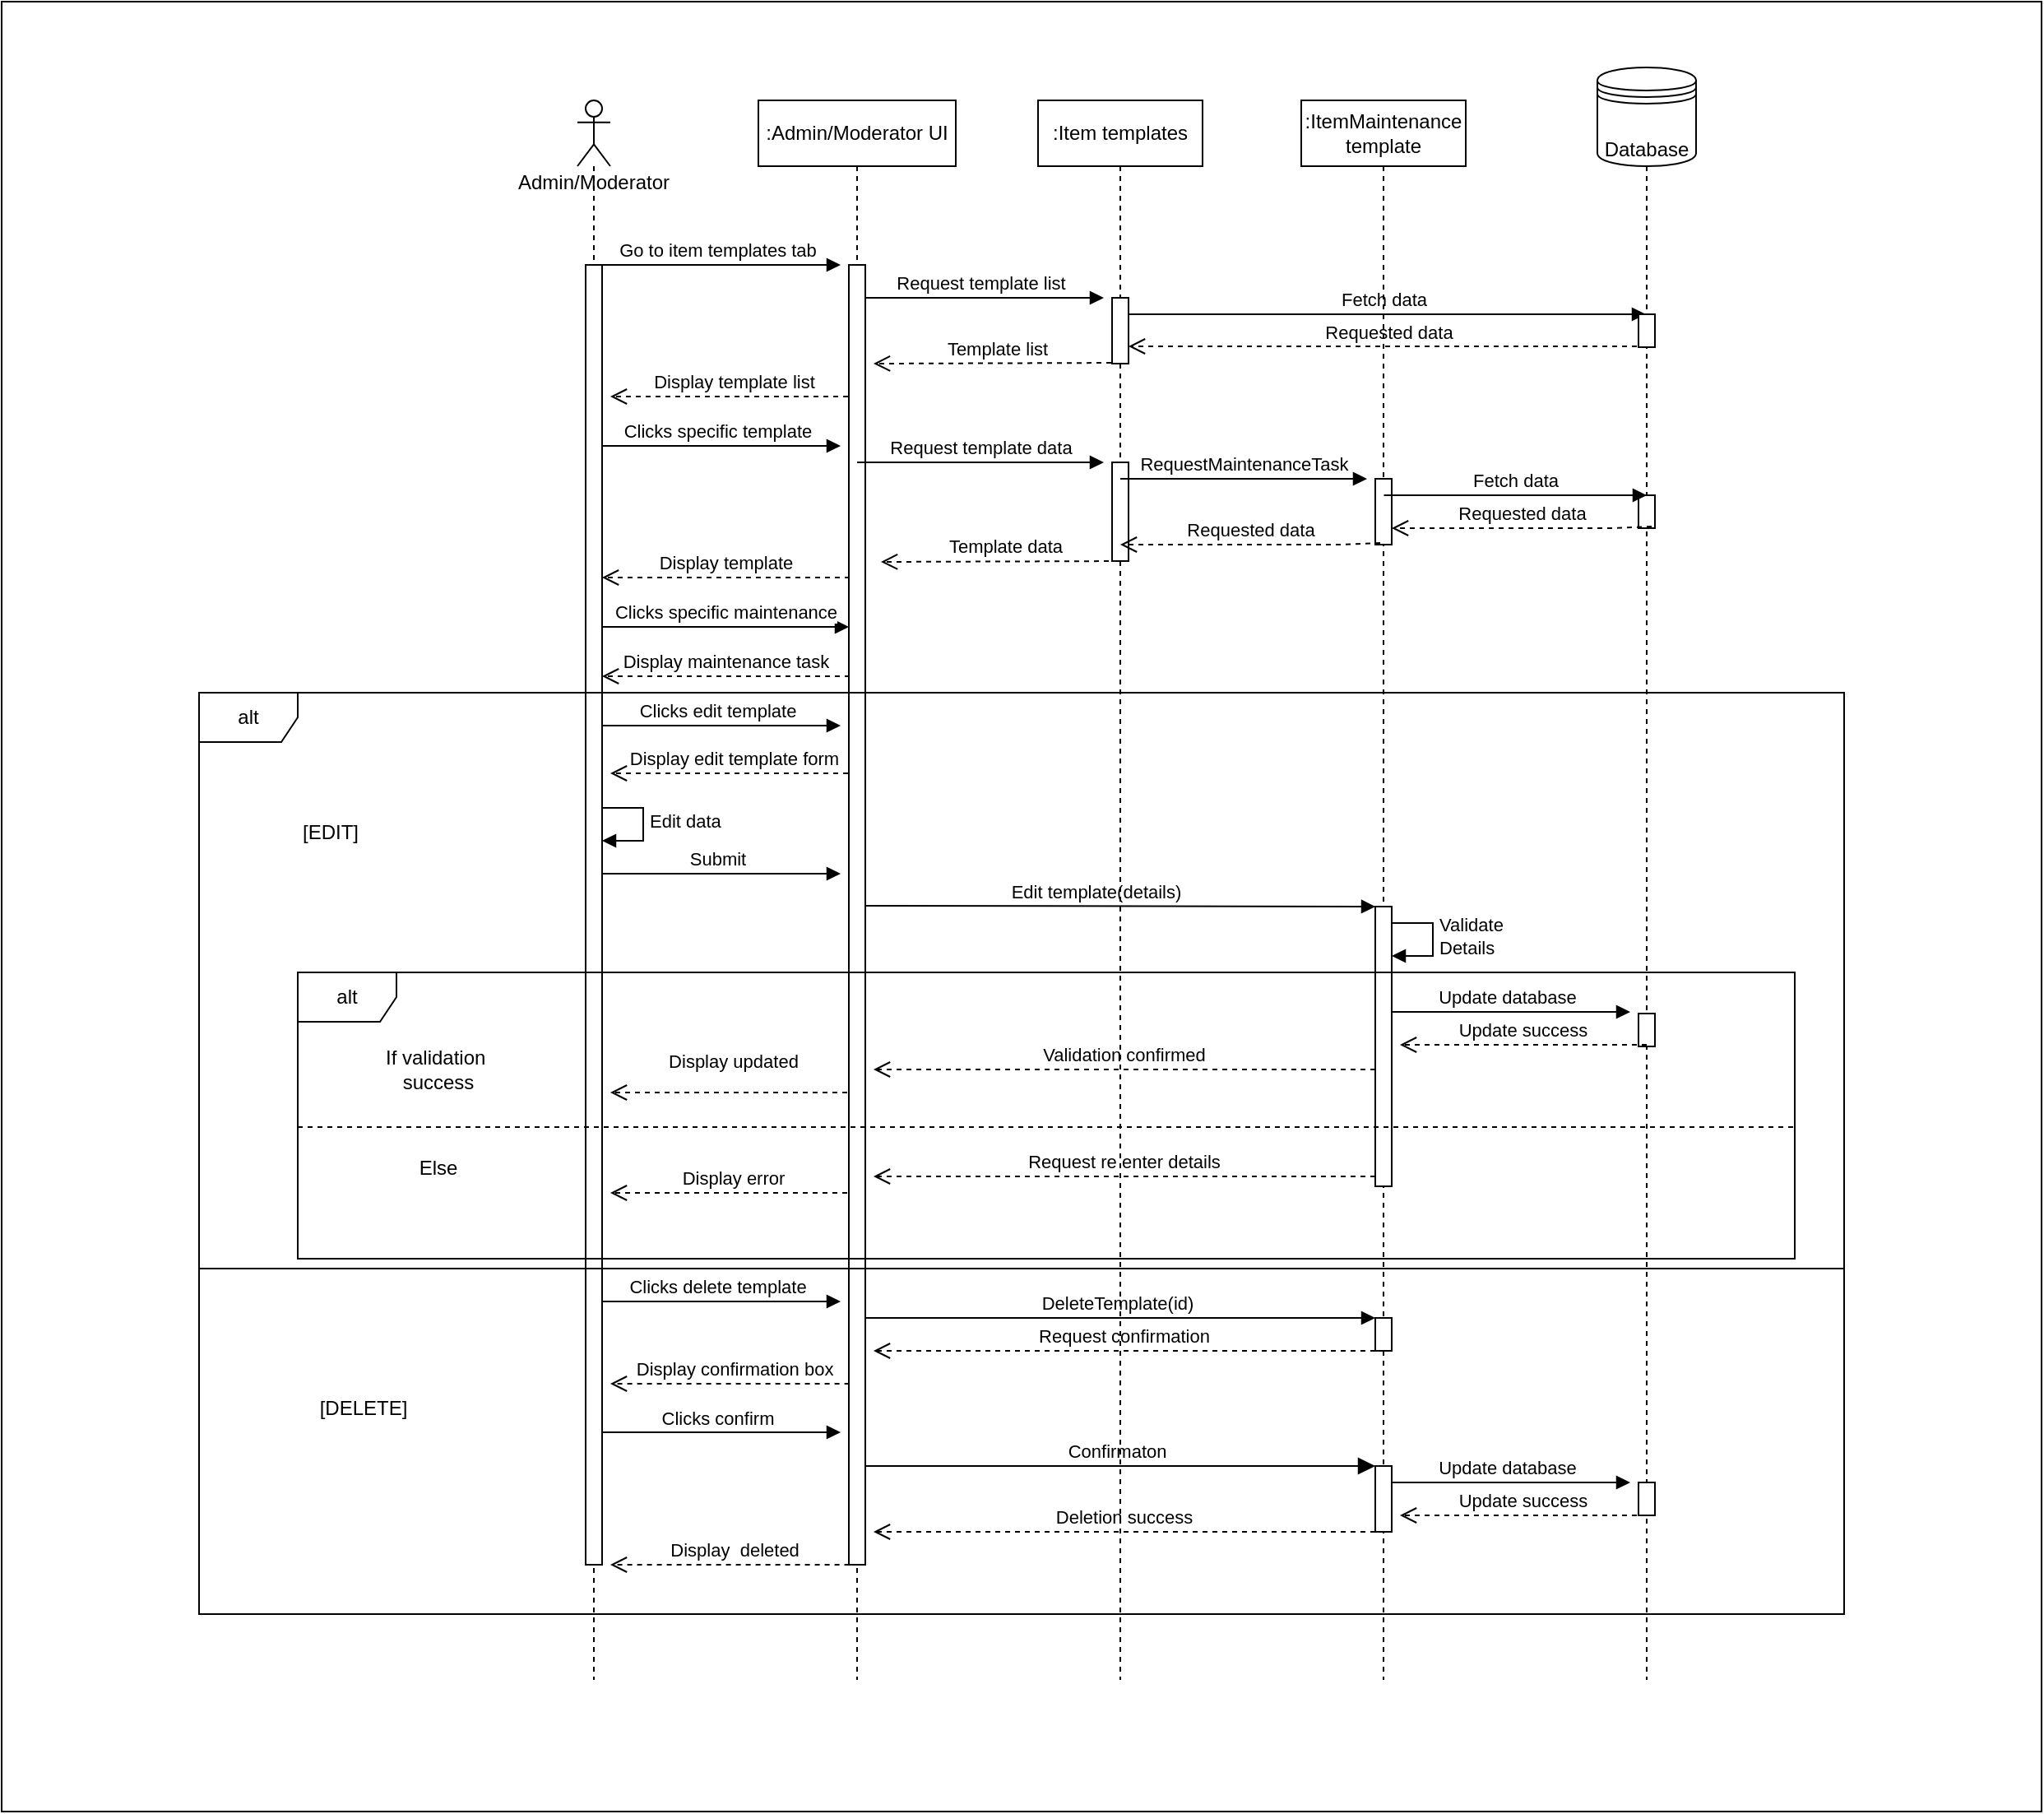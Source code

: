 <mxfile version="20.5.3" type="google"><diagram id="X1lzqaJJyunKmiIPoAe2" name="Page-1"><mxGraphModel grid="1" page="1" gridSize="10" guides="1" tooltips="1" connect="1" arrows="1" fold="1" pageScale="1" pageWidth="850" pageHeight="1100" math="0" shadow="0"><root><mxCell id="0"/><mxCell id="1" parent="0"/><mxCell id="rszhtc1zMHMBPgdUNqQp-4" value="Go to item templates tab" style="html=1;verticalAlign=bottom;endArrow=block;rounded=0;movable=0;resizable=0;rotatable=0;deletable=0;editable=0;connectable=0;" edge="1" parent="1"><mxGeometry width="80" relative="1" as="geometry"><mxPoint x="1120" y="220" as="sourcePoint"/><mxPoint x="1270" y="220" as="targetPoint"/></mxGeometry></mxCell><mxCell id="rszhtc1zMHMBPgdUNqQp-5" value="Fetch data" style="html=1;verticalAlign=bottom;endArrow=block;rounded=0;movable=0;resizable=0;rotatable=0;deletable=0;editable=0;connectable=0;" edge="1" parent="1" target="rszhtc1zMHMBPgdUNqQp-29"><mxGeometry width="80" relative="1" as="geometry"><mxPoint x="1440" y="250" as="sourcePoint"/><mxPoint x="1590" y="250" as="targetPoint"/></mxGeometry></mxCell><mxCell id="rszhtc1zMHMBPgdUNqQp-6" value="Display edit template form" style="html=1;verticalAlign=bottom;endArrow=open;dashed=1;endSize=8;rounded=0;movable=0;resizable=0;rotatable=0;deletable=0;editable=0;connectable=0;" edge="1" parent="1"><mxGeometry relative="1" as="geometry"><mxPoint x="1280.5" y="529" as="sourcePoint"/><mxPoint x="1130" y="529" as="targetPoint"/></mxGeometry></mxCell><mxCell id="rszhtc1zMHMBPgdUNqQp-7" value="Edit data" style="edgeStyle=orthogonalEdgeStyle;html=1;align=left;spacingLeft=2;endArrow=block;rounded=0;entryX=1;entryY=0;movable=0;resizable=0;rotatable=0;deletable=0;editable=0;connectable=0;" edge="1" parent="1"><mxGeometry relative="1" as="geometry"><mxPoint x="1120" y="550" as="sourcePoint"/><Array as="points"><mxPoint x="1150" y="550"/></Array><mxPoint x="1125" y="570" as="targetPoint"/></mxGeometry></mxCell><mxCell id="rszhtc1zMHMBPgdUNqQp-8" value="Submit" style="html=1;verticalAlign=bottom;endArrow=block;rounded=0;movable=0;resizable=0;rotatable=0;deletable=0;editable=0;connectable=0;" edge="1" parent="1"><mxGeometry width="80" relative="1" as="geometry"><mxPoint x="1120" y="590" as="sourcePoint"/><mxPoint x="1270" y="590" as="targetPoint"/></mxGeometry></mxCell><mxCell id="rszhtc1zMHMBPgdUNqQp-9" value="Display error" style="verticalAlign=bottom;endArrow=open;dashed=1;endSize=8;shadow=0;strokeWidth=1;movable=0;resizable=0;rotatable=0;deletable=0;editable=0;connectable=0;" edge="1" parent="1"><mxGeometry relative="1" as="geometry"><mxPoint x="1130" y="784" as="targetPoint"/><mxPoint x="1280" y="784" as="sourcePoint"/></mxGeometry></mxCell><mxCell id="rszhtc1zMHMBPgdUNqQp-11" value="Edit template(details)" style="html=1;verticalAlign=bottom;endArrow=block;rounded=0;fontSize=11;movable=0;resizable=0;rotatable=0;deletable=0;editable=0;connectable=0;" edge="1" parent="1" target="rszhtc1zMHMBPgdUNqQp-38"><mxGeometry x="-0.075" width="80" relative="1" as="geometry"><mxPoint x="1280" y="609.5" as="sourcePoint"/><mxPoint x="1430" y="610" as="targetPoint"/><mxPoint as="offset"/></mxGeometry></mxCell><mxCell id="rszhtc1zMHMBPgdUNqQp-13" value="Validation confirmed" style="verticalAlign=bottom;endArrow=open;dashed=1;endSize=8;shadow=0;strokeWidth=1;movable=0;resizable=0;rotatable=0;deletable=0;editable=0;connectable=0;" edge="1" parent="1" source="rszhtc1zMHMBPgdUNqQp-38"><mxGeometry relative="1" as="geometry"><mxPoint x="1290" y="709" as="targetPoint"/><mxPoint x="1443" y="708.5" as="sourcePoint"/></mxGeometry></mxCell><mxCell id="rszhtc1zMHMBPgdUNqQp-14" value="Request re enter details" style="verticalAlign=bottom;endArrow=open;dashed=1;endSize=8;shadow=0;strokeWidth=1;movable=0;resizable=0;rotatable=0;deletable=0;editable=0;connectable=0;" edge="1" parent="1" source="rszhtc1zMHMBPgdUNqQp-38"><mxGeometry relative="1" as="geometry"><mxPoint x="1290" y="774" as="targetPoint"/><mxPoint x="1441.3" y="774" as="sourcePoint"/></mxGeometry></mxCell><mxCell id="rszhtc1zMHMBPgdUNqQp-15" value="If validation&amp;nbsp;&lt;br&gt;success" style="text;html=1;align=center;verticalAlign=middle;resizable=0;points=[];autosize=1;strokeColor=none;fillColor=none;movable=0;rotatable=0;deletable=0;editable=0;connectable=0;" vertex="1" parent="1"><mxGeometry x="980" y="689" width="90" height="40" as="geometry"/></mxCell><mxCell id="rszhtc1zMHMBPgdUNqQp-16" value="Else" style="text;html=1;align=center;verticalAlign=middle;resizable=0;points=[];autosize=1;strokeColor=none;fillColor=none;movable=0;rotatable=0;deletable=0;editable=0;connectable=0;" vertex="1" parent="1"><mxGeometry x="1000" y="754" width="50" height="30" as="geometry"/></mxCell><mxCell id="rszhtc1zMHMBPgdUNqQp-17" value="Display updated" style="verticalAlign=bottom;endArrow=open;dashed=1;endSize=8;shadow=0;strokeWidth=1;movable=0;resizable=0;rotatable=0;deletable=0;editable=0;connectable=0;" edge="1" parent="1"><mxGeometry y="-10" relative="1" as="geometry"><mxPoint x="1130" y="723" as="targetPoint"/><mxPoint x="1280" y="723" as="sourcePoint"/><Array as="points"/><mxPoint as="offset"/></mxGeometry></mxCell><mxCell id="rszhtc1zMHMBPgdUNqQp-19" value="Clicks delete template" style="html=1;verticalAlign=bottom;endArrow=block;rounded=0;movable=0;resizable=0;rotatable=0;deletable=0;editable=0;connectable=0;" edge="1" parent="1"><mxGeometry width="80" relative="1" as="geometry"><mxPoint x="1120" y="850" as="sourcePoint"/><mxPoint x="1270" y="850" as="targetPoint"/></mxGeometry></mxCell><mxCell id="rszhtc1zMHMBPgdUNqQp-20" value="DeleteTemplate(id)" style="html=1;verticalAlign=bottom;endArrow=block;rounded=0;movable=0;resizable=0;rotatable=0;deletable=0;editable=0;connectable=0;" edge="1" parent="1" target="rszhtc1zMHMBPgdUNqQp-39"><mxGeometry width="80" relative="1" as="geometry"><mxPoint x="1280" y="860" as="sourcePoint"/><mxPoint x="1430" y="860" as="targetPoint"/></mxGeometry></mxCell><mxCell id="rszhtc1zMHMBPgdUNqQp-21" value="Request confirmation" style="verticalAlign=bottom;endArrow=open;endSize=8;shadow=0;strokeWidth=1;endFill=0;dashed=1;movable=0;resizable=0;rotatable=0;deletable=0;editable=0;connectable=0;" edge="1" parent="1" source="rszhtc1zMHMBPgdUNqQp-39"><mxGeometry relative="1" as="geometry"><mxPoint x="1290" y="880" as="targetPoint"/><mxPoint x="1441.3" y="880" as="sourcePoint"/></mxGeometry></mxCell><mxCell id="rszhtc1zMHMBPgdUNqQp-22" value="Display confirmation box" style="verticalAlign=bottom;endArrow=open;dashed=1;endSize=8;shadow=0;strokeWidth=1;movable=0;resizable=0;rotatable=0;deletable=0;editable=0;connectable=0;" edge="1" parent="1"><mxGeometry relative="1" as="geometry"><mxPoint x="1130" y="900" as="targetPoint"/><mxPoint x="1281.3" y="900" as="sourcePoint"/></mxGeometry></mxCell><mxCell id="rszhtc1zMHMBPgdUNqQp-23" value="Clicks confirm" style="html=1;verticalAlign=bottom;endArrow=block;rounded=0;movable=0;resizable=0;rotatable=0;deletable=0;editable=0;connectable=0;" edge="1" parent="1"><mxGeometry width="80" relative="1" as="geometry"><mxPoint x="1120" y="929.5" as="sourcePoint"/><mxPoint x="1270" y="929.5" as="targetPoint"/></mxGeometry></mxCell><mxCell id="rszhtc1zMHMBPgdUNqQp-24" value="Confirmaton" style="verticalAlign=bottom;endArrow=block;endSize=8;shadow=0;strokeWidth=1;endFill=1;movable=0;resizable=0;rotatable=0;deletable=0;editable=0;connectable=0;" edge="1" parent="1" target="rszhtc1zMHMBPgdUNqQp-40"><mxGeometry relative="1" as="geometry"><mxPoint x="1440" y="950" as="targetPoint"/><mxPoint x="1281.3" y="950" as="sourcePoint"/></mxGeometry></mxCell><mxCell id="rszhtc1zMHMBPgdUNqQp-27" value="Deletion success" style="verticalAlign=bottom;endArrow=open;dashed=1;endSize=8;shadow=0;strokeWidth=1;movable=0;resizable=0;rotatable=0;deletable=0;editable=0;connectable=0;" edge="1" parent="1" source="rszhtc1zMHMBPgdUNqQp-40"><mxGeometry relative="1" as="geometry"><mxPoint x="1290" y="990" as="targetPoint"/><mxPoint x="1440" y="990" as="sourcePoint"/></mxGeometry></mxCell><mxCell id="rszhtc1zMHMBPgdUNqQp-28" value="Display  deleted" style="verticalAlign=bottom;endArrow=open;dashed=1;endSize=8;shadow=0;strokeWidth=1;movable=0;resizable=0;rotatable=0;deletable=0;editable=0;connectable=0;" edge="1" parent="1"><mxGeometry relative="1" as="geometry"><mxPoint x="1130" y="1010" as="targetPoint"/><mxPoint x="1281.3" y="1010" as="sourcePoint"/></mxGeometry></mxCell><mxCell id="rszhtc1zMHMBPgdUNqQp-29" value="Database" style="shape=umlLifeline;participant=datastore;perimeter=lifelinePerimeter;whiteSpace=wrap;html=1;container=1;collapsible=0;recursiveResize=0;verticalAlign=top;spacingTop=36;outlineConnect=0;size=60;movable=0;resizable=0;rotatable=0;deletable=0;editable=0;connectable=0;" vertex="1" parent="1"><mxGeometry x="1730" y="100" width="60" height="980" as="geometry"/></mxCell><mxCell id="rszhtc1zMHMBPgdUNqQp-30" value="Requested data" style="html=1;verticalAlign=bottom;endArrow=open;dashed=1;endSize=8;rounded=0;movable=0;resizable=0;rotatable=0;deletable=0;editable=0;connectable=0;" edge="1" parent="rszhtc1zMHMBPgdUNqQp-29" target="rszhtc1zMHMBPgdUNqQp-37"><mxGeometry relative="1" as="geometry"><mxPoint x="30" y="169.5" as="sourcePoint"/><mxPoint x="-120" y="170" as="targetPoint"/></mxGeometry></mxCell><mxCell id="rszhtc1zMHMBPgdUNqQp-31" value="" style="html=1;points=[];perimeter=orthogonalPerimeter;movable=0;resizable=0;rotatable=0;deletable=0;editable=0;connectable=0;" vertex="1" parent="rszhtc1zMHMBPgdUNqQp-29"><mxGeometry x="25" y="150" width="10" height="20" as="geometry"/></mxCell><mxCell id="rszhtc1zMHMBPgdUNqQp-32" value="" style="html=1;points=[];perimeter=orthogonalPerimeter;movable=0;resizable=0;rotatable=0;deletable=0;editable=0;connectable=0;" vertex="1" parent="rszhtc1zMHMBPgdUNqQp-29"><mxGeometry x="25" y="860" width="10" height="20" as="geometry"/></mxCell><mxCell id="rszhtc1zMHMBPgdUNqQp-33" value="" style="html=1;points=[];perimeter=orthogonalPerimeter;movable=0;resizable=0;rotatable=0;deletable=0;editable=0;connectable=0;" vertex="1" parent="rszhtc1zMHMBPgdUNqQp-29"><mxGeometry x="25" y="575" width="10" height="20" as="geometry"/></mxCell><mxCell id="rszhtc1zMHMBPgdUNqQp-65" value="" style="html=1;points=[];perimeter=orthogonalPerimeter;movable=0;resizable=0;rotatable=0;deletable=0;editable=0;connectable=0;" vertex="1" parent="rszhtc1zMHMBPgdUNqQp-29"><mxGeometry x="25" y="260" width="10" height="20" as="geometry"/></mxCell><mxCell id="rszhtc1zMHMBPgdUNqQp-34" value=":Item templates" style="shape=umlLifeline;perimeter=lifelinePerimeter;whiteSpace=wrap;html=1;container=1;collapsible=0;recursiveResize=0;outlineConnect=0;movable=0;resizable=0;rotatable=0;deletable=0;editable=0;connectable=0;" vertex="1" parent="1"><mxGeometry x="1390" y="120" width="100" height="960" as="geometry"/></mxCell><mxCell id="rszhtc1zMHMBPgdUNqQp-35" value="Request template list" style="html=1;verticalAlign=bottom;endArrow=block;rounded=0;movable=0;resizable=0;rotatable=0;deletable=0;editable=0;connectable=0;" edge="1" parent="rszhtc1zMHMBPgdUNqQp-34"><mxGeometry width="80" relative="1" as="geometry"><mxPoint x="-110" y="120" as="sourcePoint"/><mxPoint x="40" y="120" as="targetPoint"/></mxGeometry></mxCell><mxCell id="rszhtc1zMHMBPgdUNqQp-36" value="Template list" style="html=1;verticalAlign=bottom;endArrow=open;dashed=1;endSize=8;rounded=0;movable=0;resizable=0;rotatable=0;deletable=0;editable=0;connectable=0;" edge="1" parent="rszhtc1zMHMBPgdUNqQp-34"><mxGeometry relative="1" as="geometry"><mxPoint x="50.5" y="159.5" as="sourcePoint"/><mxPoint x="-100" y="160" as="targetPoint"/></mxGeometry></mxCell><mxCell id="rszhtc1zMHMBPgdUNqQp-37" value="" style="html=1;points=[];perimeter=orthogonalPerimeter;movable=0;resizable=0;rotatable=0;deletable=0;editable=0;connectable=0;" vertex="1" parent="rszhtc1zMHMBPgdUNqQp-34"><mxGeometry x="45" y="120" width="10" height="40" as="geometry"/></mxCell><mxCell id="rszhtc1zMHMBPgdUNqQp-69" value="" style="html=1;points=[];perimeter=orthogonalPerimeter;movable=0;resizable=0;rotatable=0;deletable=0;editable=0;connectable=0;" vertex="1" parent="rszhtc1zMHMBPgdUNqQp-34"><mxGeometry x="45" y="220" width="10" height="60" as="geometry"/></mxCell><mxCell id="rszhtc1zMHMBPgdUNqQp-67" value="Template data" style="html=1;verticalAlign=bottom;endArrow=open;dashed=1;endSize=8;rounded=0;movable=0;resizable=0;rotatable=0;deletable=0;editable=0;connectable=0;" edge="1" parent="rszhtc1zMHMBPgdUNqQp-34"><mxGeometry relative="1" as="geometry"><mxPoint x="55" y="280" as="sourcePoint"/><mxPoint x="-95.5" y="280.5" as="targetPoint"/></mxGeometry></mxCell><mxCell id="rszhtc1zMHMBPgdUNqQp-41" value=":Admin/Moderator UI" style="shape=umlLifeline;perimeter=lifelinePerimeter;whiteSpace=wrap;html=1;container=1;collapsible=0;recursiveResize=0;outlineConnect=0;movable=0;resizable=0;rotatable=0;deletable=0;editable=0;connectable=0;" vertex="1" parent="1"><mxGeometry x="1220" y="120" width="120" height="960" as="geometry"/></mxCell><mxCell id="rszhtc1zMHMBPgdUNqQp-42" value="Display template list" style="html=1;verticalAlign=bottom;endArrow=open;dashed=1;endSize=8;rounded=0;movable=0;resizable=0;rotatable=0;deletable=0;editable=0;connectable=0;" edge="1" parent="rszhtc1zMHMBPgdUNqQp-41"><mxGeometry relative="1" as="geometry"><mxPoint x="60.5" y="180" as="sourcePoint"/><mxPoint x="-90" y="180" as="targetPoint"/></mxGeometry></mxCell><mxCell id="rszhtc1zMHMBPgdUNqQp-43" value="Clicks specific template" style="html=1;verticalAlign=bottom;endArrow=block;rounded=0;movable=0;resizable=0;rotatable=0;deletable=0;editable=0;connectable=0;" edge="1" parent="rszhtc1zMHMBPgdUNqQp-41"><mxGeometry width="80" relative="1" as="geometry"><mxPoint x="-100" y="210" as="sourcePoint"/><mxPoint x="50" y="210" as="targetPoint"/></mxGeometry></mxCell><mxCell id="rszhtc1zMHMBPgdUNqQp-45" value="Clicks edit template" style="html=1;verticalAlign=bottom;endArrow=block;rounded=0;movable=0;resizable=0;rotatable=0;deletable=0;editable=0;connectable=0;" edge="1" parent="rszhtc1zMHMBPgdUNqQp-41"><mxGeometry width="80" relative="1" as="geometry"><mxPoint x="-100" y="380" as="sourcePoint"/><mxPoint x="50" y="380" as="targetPoint"/></mxGeometry></mxCell><mxCell id="rszhtc1zMHMBPgdUNqQp-46" value="" style="html=1;points=[];perimeter=orthogonalPerimeter;movable=0;resizable=0;rotatable=0;deletable=0;editable=0;connectable=0;" vertex="1" parent="rszhtc1zMHMBPgdUNqQp-41"><mxGeometry x="55" y="100" width="10" height="790" as="geometry"/></mxCell><mxCell id="rszhtc1zMHMBPgdUNqQp-44" value="Display template " style="html=1;verticalAlign=bottom;endArrow=open;dashed=1;endSize=8;rounded=0;movable=0;resizable=0;rotatable=0;deletable=0;editable=0;connectable=0;" edge="1" parent="rszhtc1zMHMBPgdUNqQp-41"><mxGeometry relative="1" as="geometry"><mxPoint x="55.5" y="290" as="sourcePoint"/><mxPoint x="-95" y="290" as="targetPoint"/></mxGeometry></mxCell><mxCell id="rszhtc1zMHMBPgdUNqQp-72" value="Clicks specific maintenance" style="html=1;verticalAlign=bottom;endArrow=block;rounded=0;movable=0;resizable=0;rotatable=0;deletable=0;editable=0;connectable=0;" edge="1" parent="rszhtc1zMHMBPgdUNqQp-41"><mxGeometry width="80" relative="1" as="geometry"><mxPoint x="-95" y="320" as="sourcePoint"/><mxPoint x="55" y="320" as="targetPoint"/></mxGeometry></mxCell><mxCell id="rszhtc1zMHMBPgdUNqQp-73" value="Display maintenance task " style="html=1;verticalAlign=bottom;endArrow=open;dashed=1;endSize=8;rounded=0;movable=0;resizable=0;rotatable=0;deletable=0;editable=0;connectable=0;" edge="1" parent="rszhtc1zMHMBPgdUNqQp-41"><mxGeometry relative="1" as="geometry"><mxPoint x="55.5" y="350" as="sourcePoint"/><mxPoint x="-95" y="350" as="targetPoint"/></mxGeometry></mxCell><mxCell id="rszhtc1zMHMBPgdUNqQp-47" value="Admin/Moderator" style="shape=umlLifeline;participant=umlActor;perimeter=lifelinePerimeter;whiteSpace=wrap;html=1;container=1;collapsible=0;recursiveResize=0;verticalAlign=top;spacingTop=36;outlineConnect=0;movable=0;resizable=0;rotatable=0;deletable=0;editable=0;connectable=0;" vertex="1" parent="1"><mxGeometry x="1110" y="120" width="20" height="960" as="geometry"/></mxCell><mxCell id="rszhtc1zMHMBPgdUNqQp-48" value="" style="html=1;points=[];perimeter=orthogonalPerimeter;movable=0;resizable=0;rotatable=0;deletable=0;editable=0;connectable=0;" vertex="1" parent="rszhtc1zMHMBPgdUNqQp-47"><mxGeometry x="5" y="100" width="10" height="790" as="geometry"/></mxCell><mxCell id="rszhtc1zMHMBPgdUNqQp-62" value=":ItemMaintenance template" style="shape=umlLifeline;perimeter=lifelinePerimeter;whiteSpace=wrap;html=1;container=1;collapsible=0;recursiveResize=0;outlineConnect=0;movable=0;resizable=0;rotatable=0;deletable=0;editable=0;connectable=0;" vertex="1" parent="1"><mxGeometry x="1550" y="120" width="100" height="960" as="geometry"/></mxCell><mxCell id="rszhtc1zMHMBPgdUNqQp-68" value="" style="html=1;points=[];perimeter=orthogonalPerimeter;movable=0;resizable=0;rotatable=0;deletable=0;editable=0;connectable=0;" vertex="1" parent="rszhtc1zMHMBPgdUNqQp-62"><mxGeometry x="45" y="230" width="10" height="40" as="geometry"/></mxCell><mxCell id="rszhtc1zMHMBPgdUNqQp-10" value="&lt;div&gt;Validate&lt;/div&gt;&lt;div&gt;Details&lt;br&gt;&lt;/div&gt;" style="edgeStyle=orthogonalEdgeStyle;html=1;align=left;spacingLeft=2;endArrow=block;rounded=0;entryX=1;entryY=0;movable=0;resizable=0;rotatable=0;deletable=0;editable=0;connectable=0;" edge="1" parent="rszhtc1zMHMBPgdUNqQp-62"><mxGeometry relative="1" as="geometry"><mxPoint x="50" y="500" as="sourcePoint"/><Array as="points"><mxPoint x="80" y="500"/></Array><mxPoint x="55" y="520" as="targetPoint"/></mxGeometry></mxCell><mxCell id="rszhtc1zMHMBPgdUNqQp-12" value="Update database" style="html=1;verticalAlign=bottom;endArrow=block;rounded=0;startArrow=none;movable=0;resizable=0;rotatable=0;deletable=0;editable=0;connectable=0;" edge="1" parent="rszhtc1zMHMBPgdUNqQp-62"><mxGeometry width="80" relative="1" as="geometry"><mxPoint x="50" y="554" as="sourcePoint"/><mxPoint x="200" y="554" as="targetPoint"/><Array as="points"/></mxGeometry></mxCell><mxCell id="rszhtc1zMHMBPgdUNqQp-18" value="Update success" style="verticalAlign=bottom;endArrow=open;dashed=1;endSize=8;shadow=0;strokeWidth=1;movable=0;resizable=0;rotatable=0;deletable=0;editable=0;connectable=0;" edge="1" parent="rszhtc1zMHMBPgdUNqQp-62"><mxGeometry relative="1" as="geometry"><mxPoint x="60" y="574" as="targetPoint"/><mxPoint x="210" y="574" as="sourcePoint"/></mxGeometry></mxCell><mxCell id="rszhtc1zMHMBPgdUNqQp-38" value="" style="html=1;points=[];perimeter=orthogonalPerimeter;movable=0;resizable=0;rotatable=0;deletable=0;editable=0;connectable=0;" vertex="1" parent="rszhtc1zMHMBPgdUNqQp-62"><mxGeometry x="45" y="490" width="10" height="170" as="geometry"/></mxCell><mxCell id="rszhtc1zMHMBPgdUNqQp-25" value="Update database" style="html=1;verticalAlign=bottom;endArrow=block;rounded=0;movable=0;resizable=0;rotatable=0;deletable=0;editable=0;connectable=0;" edge="1" parent="rszhtc1zMHMBPgdUNqQp-62"><mxGeometry width="80" relative="1" as="geometry"><mxPoint x="50" y="840" as="sourcePoint"/><mxPoint x="200" y="840" as="targetPoint"/></mxGeometry></mxCell><mxCell id="rszhtc1zMHMBPgdUNqQp-26" value="Update success" style="verticalAlign=bottom;endArrow=open;dashed=1;endSize=8;shadow=0;strokeWidth=1;movable=0;resizable=0;rotatable=0;deletable=0;editable=0;connectable=0;" edge="1" parent="rszhtc1zMHMBPgdUNqQp-62"><mxGeometry relative="1" as="geometry"><mxPoint x="60" y="860" as="targetPoint"/><mxPoint x="210" y="860" as="sourcePoint"/></mxGeometry></mxCell><mxCell id="rszhtc1zMHMBPgdUNqQp-39" value="" style="html=1;points=[];perimeter=orthogonalPerimeter;movable=0;resizable=0;rotatable=0;deletable=0;editable=0;connectable=0;" vertex="1" parent="rszhtc1zMHMBPgdUNqQp-62"><mxGeometry x="45" y="740" width="10" height="20" as="geometry"/></mxCell><mxCell id="rszhtc1zMHMBPgdUNqQp-40" value="" style="html=1;points=[];perimeter=orthogonalPerimeter;movable=0;resizable=0;rotatable=0;deletable=0;editable=0;connectable=0;" vertex="1" parent="rszhtc1zMHMBPgdUNqQp-62"><mxGeometry x="45" y="830" width="10" height="40" as="geometry"/></mxCell><mxCell id="rszhtc1zMHMBPgdUNqQp-63" value="RequestMaintenanceTask" style="html=1;verticalAlign=bottom;endArrow=block;rounded=0;movable=0;resizable=0;rotatable=0;deletable=0;editable=0;connectable=0;" edge="1" parent="1"><mxGeometry width="80" relative="1" as="geometry"><mxPoint x="1440" y="350" as="sourcePoint"/><mxPoint x="1590" y="350" as="targetPoint"/></mxGeometry></mxCell><mxCell id="rszhtc1zMHMBPgdUNqQp-64" value="Requested data" style="html=1;verticalAlign=bottom;endArrow=open;dashed=1;endSize=8;rounded=0;exitX=0.8;exitY=0.95;exitDx=0;exitDy=0;exitPerimeter=0;movable=0;resizable=0;rotatable=0;deletable=0;editable=0;connectable=0;" edge="1" parent="1" source="rszhtc1zMHMBPgdUNqQp-65" target="rszhtc1zMHMBPgdUNqQp-68"><mxGeometry relative="1" as="geometry"><mxPoint x="1760" y="369.5" as="sourcePoint"/><mxPoint x="-120" y="270" as="targetPoint"/><Array as="points"><mxPoint x="1740" y="380"/></Array></mxGeometry></mxCell><mxCell id="rszhtc1zMHMBPgdUNqQp-66" value="Request template data" style="html=1;verticalAlign=bottom;endArrow=block;rounded=0;movable=0;resizable=0;rotatable=0;deletable=0;editable=0;connectable=0;" edge="1" parent="1"><mxGeometry width="80" relative="1" as="geometry"><mxPoint x="1280" y="340" as="sourcePoint"/><mxPoint x="1430" y="340" as="targetPoint"/></mxGeometry></mxCell><mxCell id="rszhtc1zMHMBPgdUNqQp-70" value="Fetch data" style="html=1;verticalAlign=bottom;endArrow=block;rounded=0;movable=0;resizable=0;rotatable=0;deletable=0;editable=0;connectable=0;" edge="1" parent="1"><mxGeometry width="80" relative="1" as="geometry"><mxPoint x="1600.25" y="360" as="sourcePoint"/><mxPoint x="1760" y="360" as="targetPoint"/></mxGeometry></mxCell><mxCell id="rszhtc1zMHMBPgdUNqQp-71" value="Requested data" style="html=1;verticalAlign=bottom;endArrow=open;dashed=1;endSize=8;rounded=0;exitX=0.8;exitY=0.95;exitDx=0;exitDy=0;exitPerimeter=0;movable=0;resizable=0;rotatable=0;deletable=0;editable=0;connectable=0;" edge="1" parent="1"><mxGeometry relative="1" as="geometry"><mxPoint x="1598" y="389" as="sourcePoint"/><mxPoint x="1440" y="390" as="targetPoint"/><Array as="points"><mxPoint x="1575" y="390"/></Array></mxGeometry></mxCell><mxCell id="rszhtc1zMHMBPgdUNqQp-1" value="" style="group;movable=0;resizable=0;rotatable=0;deletable=0;editable=0;connectable=0;" connectable="0" vertex="1" parent="1"><mxGeometry x="940" y="650" width="910" height="174" as="geometry"/></mxCell><mxCell id="rszhtc1zMHMBPgdUNqQp-2" value="alt" style="shape=umlFrame;whiteSpace=wrap;html=1;movable=0;resizable=0;rotatable=0;deletable=0;editable=0;connectable=0;" vertex="1" parent="rszhtc1zMHMBPgdUNqQp-1"><mxGeometry width="910" height="174" as="geometry"/></mxCell><mxCell id="rszhtc1zMHMBPgdUNqQp-3" value="" style="endArrow=none;dashed=1;html=1;rounded=0;movable=0;resizable=0;rotatable=0;deletable=0;editable=0;connectable=0;" edge="1" parent="rszhtc1zMHMBPgdUNqQp-1"><mxGeometry width="50" height="50" relative="1" as="geometry"><mxPoint y="94" as="sourcePoint"/><mxPoint x="910" y="94" as="targetPoint"/></mxGeometry></mxCell><mxCell id="rszhtc1zMHMBPgdUNqQp-49" value="" style="group;fillColor=none;strokeColor=default;movable=0;resizable=0;rotatable=0;deletable=0;editable=0;connectable=0;" connectable="0" vertex="1" parent="1"><mxGeometry x="880" y="480" width="1000" height="560" as="geometry"/></mxCell><mxCell id="rszhtc1zMHMBPgdUNqQp-50" value="alt" style="shape=umlFrame;whiteSpace=wrap;html=1;movable=0;resizable=0;rotatable=0;deletable=0;editable=0;connectable=0;" vertex="1" parent="rszhtc1zMHMBPgdUNqQp-49"><mxGeometry width="1000" height="560" as="geometry"/></mxCell><mxCell id="rszhtc1zMHMBPgdUNqQp-51" value="" style="endArrow=none;html=1;rounded=0;movable=0;resizable=0;rotatable=0;deletable=0;editable=0;connectable=0;" edge="1" parent="rszhtc1zMHMBPgdUNqQp-49"><mxGeometry width="50" height="50" relative="1" as="geometry"><mxPoint y="349.999" as="sourcePoint"/><mxPoint x="1000" y="350" as="targetPoint"/></mxGeometry></mxCell><mxCell id="rszhtc1zMHMBPgdUNqQp-52" value="[EDIT]" style="text;html=1;strokeColor=none;fillColor=none;align=center;verticalAlign=middle;whiteSpace=wrap;rounded=0;movable=0;resizable=0;rotatable=0;deletable=0;editable=0;connectable=0;" vertex="1" parent="rszhtc1zMHMBPgdUNqQp-49"><mxGeometry x="50" y="70" width="60" height="30" as="geometry"/></mxCell><mxCell id="rszhtc1zMHMBPgdUNqQp-53" value="[DELETE]" style="text;html=1;strokeColor=none;fillColor=none;align=center;verticalAlign=middle;whiteSpace=wrap;rounded=0;movable=0;resizable=0;rotatable=0;deletable=0;editable=0;connectable=0;" vertex="1" parent="rszhtc1zMHMBPgdUNqQp-49"><mxGeometry x="70" y="420" width="60" height="30" as="geometry"/></mxCell><mxCell id="4Ab4sBuoimYYT72AECa_-1" value="" style="rounded=0;whiteSpace=wrap;html=1;fillColor=none;" vertex="1" parent="1"><mxGeometry x="760" y="60" width="1240" height="1100" as="geometry"/></mxCell></root></mxGraphModel></diagram></mxfile>
